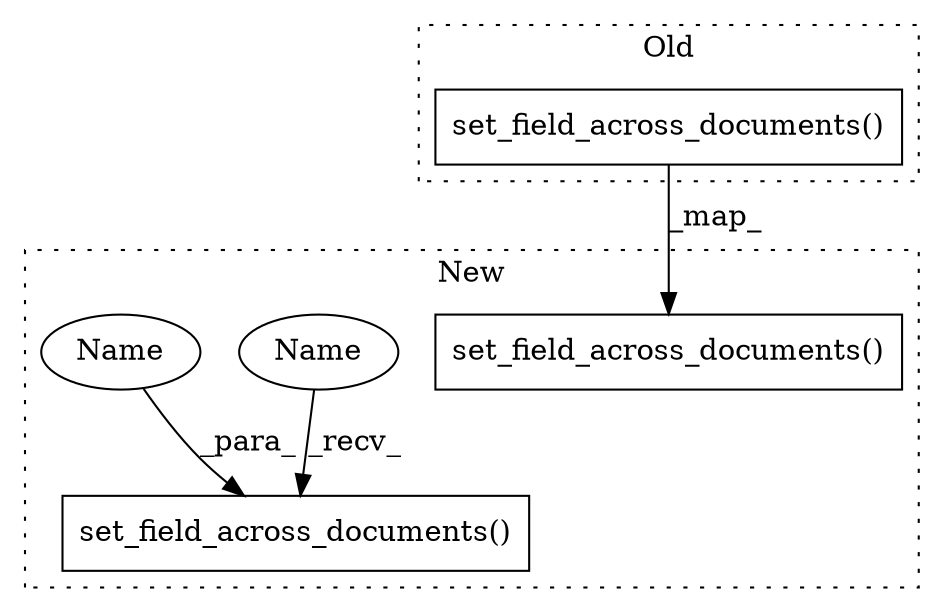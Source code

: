 digraph G {
subgraph cluster0 {
1 [label="set_field_across_documents()" a="75" s="2112,2187" l="32,1" shape="box"];
label = "Old";
style="dotted";
}
subgraph cluster1 {
2 [label="set_field_across_documents()" a="75" s="2517,2592" l="32,1" shape="box"];
3 [label="set_field_across_documents()" a="75" s="2389,2462" l="32,1" shape="box"];
4 [label="Name" a="87" s="2389" l="4" shape="ellipse"];
5 [label="Name" a="87" s="2443" l="10" shape="ellipse"];
label = "New";
style="dotted";
}
1 -> 2 [label="_map_"];
4 -> 3 [label="_recv_"];
5 -> 3 [label="_para_"];
}